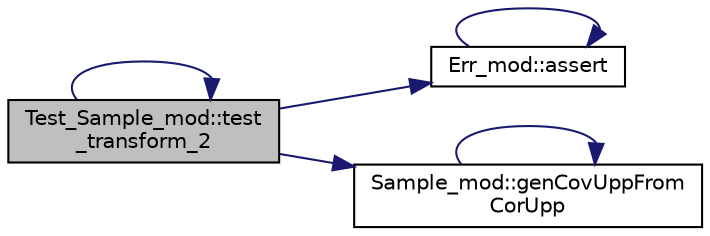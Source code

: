 digraph "Test_Sample_mod::test_transform_2"
{
 // LATEX_PDF_SIZE
  edge [fontname="Helvetica",fontsize="10",labelfontname="Helvetica",labelfontsize="10"];
  node [fontname="Helvetica",fontsize="10",shape=record];
  rankdir="LR";
  Node1 [label="Test_Sample_mod::test\l_transform_2",height=0.2,width=0.4,color="black", fillcolor="grey75", style="filled", fontcolor="black",tooltip="Do Mahalanobis transformation on a normalized correlated sample randomly generated from an MVN distri..."];
  Node1 -> Node2 [color="midnightblue",fontsize="10",style="solid",fontname="Helvetica"];
  Node2 [label="Err_mod::assert",height=0.2,width=0.4,color="black", fillcolor="white", style="filled",URL="$namespaceErr__mod.html#a36a83db6a4f7bbdd52e4e1a4da550e31",tooltip="Verify the assertion holds. If not, print the (optional) input message on stdout and return or error-..."];
  Node2 -> Node2 [color="midnightblue",fontsize="10",style="solid",fontname="Helvetica"];
  Node1 -> Node3 [color="midnightblue",fontsize="10",style="solid",fontname="Helvetica"];
  Node3 [label="Sample_mod::genCovUppFrom\lCorUpp",height=0.2,width=0.4,color="black", fillcolor="white", style="filled",URL="$namespaceSample__mod.html#a006be94969ee33fe9d9ad6c2a438a9c6",tooltip="Convert the upper-triangle correlation matrix to the upper-triangle covariance matrix."];
  Node3 -> Node3 [color="midnightblue",fontsize="10",style="solid",fontname="Helvetica"];
  Node1 -> Node1 [color="midnightblue",fontsize="10",style="solid",fontname="Helvetica"];
}
